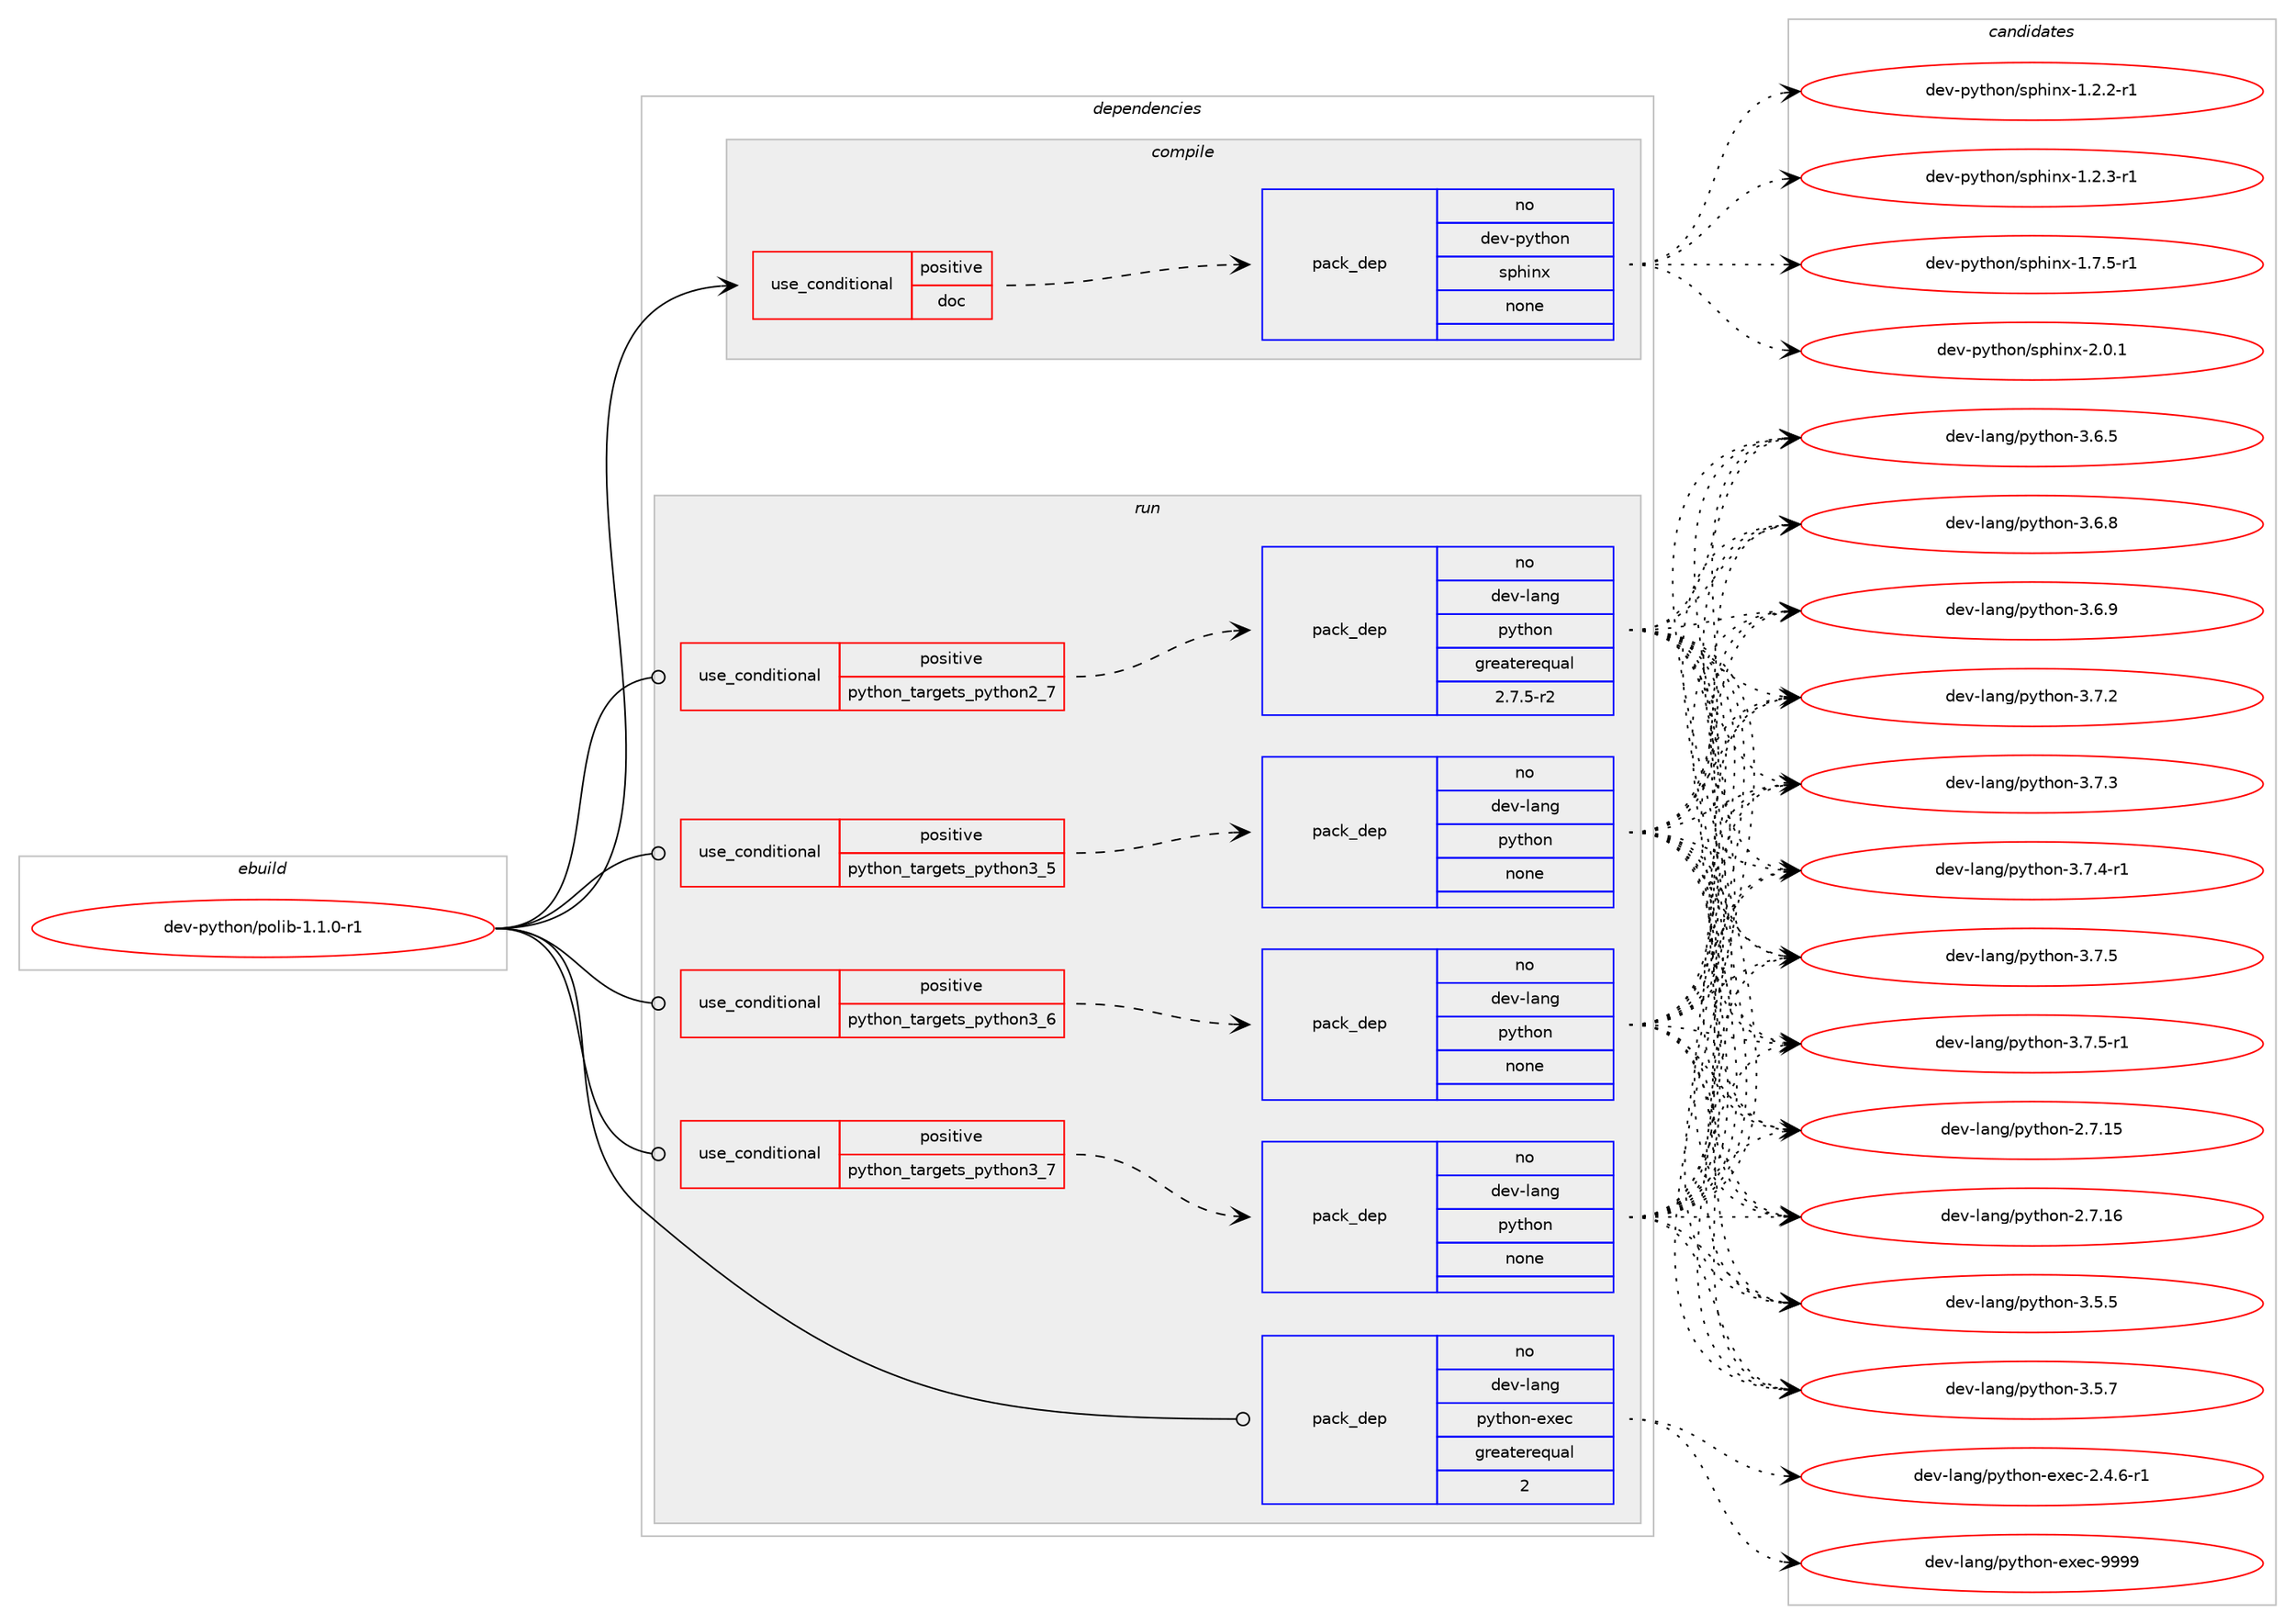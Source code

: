 digraph prolog {

# *************
# Graph options
# *************

newrank=true;
concentrate=true;
compound=true;
graph [rankdir=LR,fontname=Helvetica,fontsize=10,ranksep=1.5];#, ranksep=2.5, nodesep=0.2];
edge  [arrowhead=vee];
node  [fontname=Helvetica,fontsize=10];

# **********
# The ebuild
# **********

subgraph cluster_leftcol {
color=gray;
rank=same;
label=<<i>ebuild</i>>;
id [label="dev-python/polib-1.1.0-r1", color=red, width=4, href="../dev-python/polib-1.1.0-r1.svg"];
}

# ****************
# The dependencies
# ****************

subgraph cluster_midcol {
color=gray;
label=<<i>dependencies</i>>;
subgraph cluster_compile {
fillcolor="#eeeeee";
style=filled;
label=<<i>compile</i>>;
subgraph cond144785 {
dependency622682 [label=<<TABLE BORDER="0" CELLBORDER="1" CELLSPACING="0" CELLPADDING="4"><TR><TD ROWSPAN="3" CELLPADDING="10">use_conditional</TD></TR><TR><TD>positive</TD></TR><TR><TD>doc</TD></TR></TABLE>>, shape=none, color=red];
subgraph pack466057 {
dependency622683 [label=<<TABLE BORDER="0" CELLBORDER="1" CELLSPACING="0" CELLPADDING="4" WIDTH="220"><TR><TD ROWSPAN="6" CELLPADDING="30">pack_dep</TD></TR><TR><TD WIDTH="110">no</TD></TR><TR><TD>dev-python</TD></TR><TR><TD>sphinx</TD></TR><TR><TD>none</TD></TR><TR><TD></TD></TR></TABLE>>, shape=none, color=blue];
}
dependency622682:e -> dependency622683:w [weight=20,style="dashed",arrowhead="vee"];
}
id:e -> dependency622682:w [weight=20,style="solid",arrowhead="vee"];
}
subgraph cluster_compileandrun {
fillcolor="#eeeeee";
style=filled;
label=<<i>compile and run</i>>;
}
subgraph cluster_run {
fillcolor="#eeeeee";
style=filled;
label=<<i>run</i>>;
subgraph cond144786 {
dependency622684 [label=<<TABLE BORDER="0" CELLBORDER="1" CELLSPACING="0" CELLPADDING="4"><TR><TD ROWSPAN="3" CELLPADDING="10">use_conditional</TD></TR><TR><TD>positive</TD></TR><TR><TD>python_targets_python2_7</TD></TR></TABLE>>, shape=none, color=red];
subgraph pack466058 {
dependency622685 [label=<<TABLE BORDER="0" CELLBORDER="1" CELLSPACING="0" CELLPADDING="4" WIDTH="220"><TR><TD ROWSPAN="6" CELLPADDING="30">pack_dep</TD></TR><TR><TD WIDTH="110">no</TD></TR><TR><TD>dev-lang</TD></TR><TR><TD>python</TD></TR><TR><TD>greaterequal</TD></TR><TR><TD>2.7.5-r2</TD></TR></TABLE>>, shape=none, color=blue];
}
dependency622684:e -> dependency622685:w [weight=20,style="dashed",arrowhead="vee"];
}
id:e -> dependency622684:w [weight=20,style="solid",arrowhead="odot"];
subgraph cond144787 {
dependency622686 [label=<<TABLE BORDER="0" CELLBORDER="1" CELLSPACING="0" CELLPADDING="4"><TR><TD ROWSPAN="3" CELLPADDING="10">use_conditional</TD></TR><TR><TD>positive</TD></TR><TR><TD>python_targets_python3_5</TD></TR></TABLE>>, shape=none, color=red];
subgraph pack466059 {
dependency622687 [label=<<TABLE BORDER="0" CELLBORDER="1" CELLSPACING="0" CELLPADDING="4" WIDTH="220"><TR><TD ROWSPAN="6" CELLPADDING="30">pack_dep</TD></TR><TR><TD WIDTH="110">no</TD></TR><TR><TD>dev-lang</TD></TR><TR><TD>python</TD></TR><TR><TD>none</TD></TR><TR><TD></TD></TR></TABLE>>, shape=none, color=blue];
}
dependency622686:e -> dependency622687:w [weight=20,style="dashed",arrowhead="vee"];
}
id:e -> dependency622686:w [weight=20,style="solid",arrowhead="odot"];
subgraph cond144788 {
dependency622688 [label=<<TABLE BORDER="0" CELLBORDER="1" CELLSPACING="0" CELLPADDING="4"><TR><TD ROWSPAN="3" CELLPADDING="10">use_conditional</TD></TR><TR><TD>positive</TD></TR><TR><TD>python_targets_python3_6</TD></TR></TABLE>>, shape=none, color=red];
subgraph pack466060 {
dependency622689 [label=<<TABLE BORDER="0" CELLBORDER="1" CELLSPACING="0" CELLPADDING="4" WIDTH="220"><TR><TD ROWSPAN="6" CELLPADDING="30">pack_dep</TD></TR><TR><TD WIDTH="110">no</TD></TR><TR><TD>dev-lang</TD></TR><TR><TD>python</TD></TR><TR><TD>none</TD></TR><TR><TD></TD></TR></TABLE>>, shape=none, color=blue];
}
dependency622688:e -> dependency622689:w [weight=20,style="dashed",arrowhead="vee"];
}
id:e -> dependency622688:w [weight=20,style="solid",arrowhead="odot"];
subgraph cond144789 {
dependency622690 [label=<<TABLE BORDER="0" CELLBORDER="1" CELLSPACING="0" CELLPADDING="4"><TR><TD ROWSPAN="3" CELLPADDING="10">use_conditional</TD></TR><TR><TD>positive</TD></TR><TR><TD>python_targets_python3_7</TD></TR></TABLE>>, shape=none, color=red];
subgraph pack466061 {
dependency622691 [label=<<TABLE BORDER="0" CELLBORDER="1" CELLSPACING="0" CELLPADDING="4" WIDTH="220"><TR><TD ROWSPAN="6" CELLPADDING="30">pack_dep</TD></TR><TR><TD WIDTH="110">no</TD></TR><TR><TD>dev-lang</TD></TR><TR><TD>python</TD></TR><TR><TD>none</TD></TR><TR><TD></TD></TR></TABLE>>, shape=none, color=blue];
}
dependency622690:e -> dependency622691:w [weight=20,style="dashed",arrowhead="vee"];
}
id:e -> dependency622690:w [weight=20,style="solid",arrowhead="odot"];
subgraph pack466062 {
dependency622692 [label=<<TABLE BORDER="0" CELLBORDER="1" CELLSPACING="0" CELLPADDING="4" WIDTH="220"><TR><TD ROWSPAN="6" CELLPADDING="30">pack_dep</TD></TR><TR><TD WIDTH="110">no</TD></TR><TR><TD>dev-lang</TD></TR><TR><TD>python-exec</TD></TR><TR><TD>greaterequal</TD></TR><TR><TD>2</TD></TR></TABLE>>, shape=none, color=blue];
}
id:e -> dependency622692:w [weight=20,style="solid",arrowhead="odot"];
}
}

# **************
# The candidates
# **************

subgraph cluster_choices {
rank=same;
color=gray;
label=<<i>candidates</i>>;

subgraph choice466057 {
color=black;
nodesep=1;
choice10010111845112121116104111110471151121041051101204549465046504511449 [label="dev-python/sphinx-1.2.2-r1", color=red, width=4,href="../dev-python/sphinx-1.2.2-r1.svg"];
choice10010111845112121116104111110471151121041051101204549465046514511449 [label="dev-python/sphinx-1.2.3-r1", color=red, width=4,href="../dev-python/sphinx-1.2.3-r1.svg"];
choice10010111845112121116104111110471151121041051101204549465546534511449 [label="dev-python/sphinx-1.7.5-r1", color=red, width=4,href="../dev-python/sphinx-1.7.5-r1.svg"];
choice1001011184511212111610411111047115112104105110120455046484649 [label="dev-python/sphinx-2.0.1", color=red, width=4,href="../dev-python/sphinx-2.0.1.svg"];
dependency622683:e -> choice10010111845112121116104111110471151121041051101204549465046504511449:w [style=dotted,weight="100"];
dependency622683:e -> choice10010111845112121116104111110471151121041051101204549465046514511449:w [style=dotted,weight="100"];
dependency622683:e -> choice10010111845112121116104111110471151121041051101204549465546534511449:w [style=dotted,weight="100"];
dependency622683:e -> choice1001011184511212111610411111047115112104105110120455046484649:w [style=dotted,weight="100"];
}
subgraph choice466058 {
color=black;
nodesep=1;
choice10010111845108971101034711212111610411111045504655464953 [label="dev-lang/python-2.7.15", color=red, width=4,href="../dev-lang/python-2.7.15.svg"];
choice10010111845108971101034711212111610411111045504655464954 [label="dev-lang/python-2.7.16", color=red, width=4,href="../dev-lang/python-2.7.16.svg"];
choice100101118451089711010347112121116104111110455146534653 [label="dev-lang/python-3.5.5", color=red, width=4,href="../dev-lang/python-3.5.5.svg"];
choice100101118451089711010347112121116104111110455146534655 [label="dev-lang/python-3.5.7", color=red, width=4,href="../dev-lang/python-3.5.7.svg"];
choice100101118451089711010347112121116104111110455146544653 [label="dev-lang/python-3.6.5", color=red, width=4,href="../dev-lang/python-3.6.5.svg"];
choice100101118451089711010347112121116104111110455146544656 [label="dev-lang/python-3.6.8", color=red, width=4,href="../dev-lang/python-3.6.8.svg"];
choice100101118451089711010347112121116104111110455146544657 [label="dev-lang/python-3.6.9", color=red, width=4,href="../dev-lang/python-3.6.9.svg"];
choice100101118451089711010347112121116104111110455146554650 [label="dev-lang/python-3.7.2", color=red, width=4,href="../dev-lang/python-3.7.2.svg"];
choice100101118451089711010347112121116104111110455146554651 [label="dev-lang/python-3.7.3", color=red, width=4,href="../dev-lang/python-3.7.3.svg"];
choice1001011184510897110103471121211161041111104551465546524511449 [label="dev-lang/python-3.7.4-r1", color=red, width=4,href="../dev-lang/python-3.7.4-r1.svg"];
choice100101118451089711010347112121116104111110455146554653 [label="dev-lang/python-3.7.5", color=red, width=4,href="../dev-lang/python-3.7.5.svg"];
choice1001011184510897110103471121211161041111104551465546534511449 [label="dev-lang/python-3.7.5-r1", color=red, width=4,href="../dev-lang/python-3.7.5-r1.svg"];
dependency622685:e -> choice10010111845108971101034711212111610411111045504655464953:w [style=dotted,weight="100"];
dependency622685:e -> choice10010111845108971101034711212111610411111045504655464954:w [style=dotted,weight="100"];
dependency622685:e -> choice100101118451089711010347112121116104111110455146534653:w [style=dotted,weight="100"];
dependency622685:e -> choice100101118451089711010347112121116104111110455146534655:w [style=dotted,weight="100"];
dependency622685:e -> choice100101118451089711010347112121116104111110455146544653:w [style=dotted,weight="100"];
dependency622685:e -> choice100101118451089711010347112121116104111110455146544656:w [style=dotted,weight="100"];
dependency622685:e -> choice100101118451089711010347112121116104111110455146544657:w [style=dotted,weight="100"];
dependency622685:e -> choice100101118451089711010347112121116104111110455146554650:w [style=dotted,weight="100"];
dependency622685:e -> choice100101118451089711010347112121116104111110455146554651:w [style=dotted,weight="100"];
dependency622685:e -> choice1001011184510897110103471121211161041111104551465546524511449:w [style=dotted,weight="100"];
dependency622685:e -> choice100101118451089711010347112121116104111110455146554653:w [style=dotted,weight="100"];
dependency622685:e -> choice1001011184510897110103471121211161041111104551465546534511449:w [style=dotted,weight="100"];
}
subgraph choice466059 {
color=black;
nodesep=1;
choice10010111845108971101034711212111610411111045504655464953 [label="dev-lang/python-2.7.15", color=red, width=4,href="../dev-lang/python-2.7.15.svg"];
choice10010111845108971101034711212111610411111045504655464954 [label="dev-lang/python-2.7.16", color=red, width=4,href="../dev-lang/python-2.7.16.svg"];
choice100101118451089711010347112121116104111110455146534653 [label="dev-lang/python-3.5.5", color=red, width=4,href="../dev-lang/python-3.5.5.svg"];
choice100101118451089711010347112121116104111110455146534655 [label="dev-lang/python-3.5.7", color=red, width=4,href="../dev-lang/python-3.5.7.svg"];
choice100101118451089711010347112121116104111110455146544653 [label="dev-lang/python-3.6.5", color=red, width=4,href="../dev-lang/python-3.6.5.svg"];
choice100101118451089711010347112121116104111110455146544656 [label="dev-lang/python-3.6.8", color=red, width=4,href="../dev-lang/python-3.6.8.svg"];
choice100101118451089711010347112121116104111110455146544657 [label="dev-lang/python-3.6.9", color=red, width=4,href="../dev-lang/python-3.6.9.svg"];
choice100101118451089711010347112121116104111110455146554650 [label="dev-lang/python-3.7.2", color=red, width=4,href="../dev-lang/python-3.7.2.svg"];
choice100101118451089711010347112121116104111110455146554651 [label="dev-lang/python-3.7.3", color=red, width=4,href="../dev-lang/python-3.7.3.svg"];
choice1001011184510897110103471121211161041111104551465546524511449 [label="dev-lang/python-3.7.4-r1", color=red, width=4,href="../dev-lang/python-3.7.4-r1.svg"];
choice100101118451089711010347112121116104111110455146554653 [label="dev-lang/python-3.7.5", color=red, width=4,href="../dev-lang/python-3.7.5.svg"];
choice1001011184510897110103471121211161041111104551465546534511449 [label="dev-lang/python-3.7.5-r1", color=red, width=4,href="../dev-lang/python-3.7.5-r1.svg"];
dependency622687:e -> choice10010111845108971101034711212111610411111045504655464953:w [style=dotted,weight="100"];
dependency622687:e -> choice10010111845108971101034711212111610411111045504655464954:w [style=dotted,weight="100"];
dependency622687:e -> choice100101118451089711010347112121116104111110455146534653:w [style=dotted,weight="100"];
dependency622687:e -> choice100101118451089711010347112121116104111110455146534655:w [style=dotted,weight="100"];
dependency622687:e -> choice100101118451089711010347112121116104111110455146544653:w [style=dotted,weight="100"];
dependency622687:e -> choice100101118451089711010347112121116104111110455146544656:w [style=dotted,weight="100"];
dependency622687:e -> choice100101118451089711010347112121116104111110455146544657:w [style=dotted,weight="100"];
dependency622687:e -> choice100101118451089711010347112121116104111110455146554650:w [style=dotted,weight="100"];
dependency622687:e -> choice100101118451089711010347112121116104111110455146554651:w [style=dotted,weight="100"];
dependency622687:e -> choice1001011184510897110103471121211161041111104551465546524511449:w [style=dotted,weight="100"];
dependency622687:e -> choice100101118451089711010347112121116104111110455146554653:w [style=dotted,weight="100"];
dependency622687:e -> choice1001011184510897110103471121211161041111104551465546534511449:w [style=dotted,weight="100"];
}
subgraph choice466060 {
color=black;
nodesep=1;
choice10010111845108971101034711212111610411111045504655464953 [label="dev-lang/python-2.7.15", color=red, width=4,href="../dev-lang/python-2.7.15.svg"];
choice10010111845108971101034711212111610411111045504655464954 [label="dev-lang/python-2.7.16", color=red, width=4,href="../dev-lang/python-2.7.16.svg"];
choice100101118451089711010347112121116104111110455146534653 [label="dev-lang/python-3.5.5", color=red, width=4,href="../dev-lang/python-3.5.5.svg"];
choice100101118451089711010347112121116104111110455146534655 [label="dev-lang/python-3.5.7", color=red, width=4,href="../dev-lang/python-3.5.7.svg"];
choice100101118451089711010347112121116104111110455146544653 [label="dev-lang/python-3.6.5", color=red, width=4,href="../dev-lang/python-3.6.5.svg"];
choice100101118451089711010347112121116104111110455146544656 [label="dev-lang/python-3.6.8", color=red, width=4,href="../dev-lang/python-3.6.8.svg"];
choice100101118451089711010347112121116104111110455146544657 [label="dev-lang/python-3.6.9", color=red, width=4,href="../dev-lang/python-3.6.9.svg"];
choice100101118451089711010347112121116104111110455146554650 [label="dev-lang/python-3.7.2", color=red, width=4,href="../dev-lang/python-3.7.2.svg"];
choice100101118451089711010347112121116104111110455146554651 [label="dev-lang/python-3.7.3", color=red, width=4,href="../dev-lang/python-3.7.3.svg"];
choice1001011184510897110103471121211161041111104551465546524511449 [label="dev-lang/python-3.7.4-r1", color=red, width=4,href="../dev-lang/python-3.7.4-r1.svg"];
choice100101118451089711010347112121116104111110455146554653 [label="dev-lang/python-3.7.5", color=red, width=4,href="../dev-lang/python-3.7.5.svg"];
choice1001011184510897110103471121211161041111104551465546534511449 [label="dev-lang/python-3.7.5-r1", color=red, width=4,href="../dev-lang/python-3.7.5-r1.svg"];
dependency622689:e -> choice10010111845108971101034711212111610411111045504655464953:w [style=dotted,weight="100"];
dependency622689:e -> choice10010111845108971101034711212111610411111045504655464954:w [style=dotted,weight="100"];
dependency622689:e -> choice100101118451089711010347112121116104111110455146534653:w [style=dotted,weight="100"];
dependency622689:e -> choice100101118451089711010347112121116104111110455146534655:w [style=dotted,weight="100"];
dependency622689:e -> choice100101118451089711010347112121116104111110455146544653:w [style=dotted,weight="100"];
dependency622689:e -> choice100101118451089711010347112121116104111110455146544656:w [style=dotted,weight="100"];
dependency622689:e -> choice100101118451089711010347112121116104111110455146544657:w [style=dotted,weight="100"];
dependency622689:e -> choice100101118451089711010347112121116104111110455146554650:w [style=dotted,weight="100"];
dependency622689:e -> choice100101118451089711010347112121116104111110455146554651:w [style=dotted,weight="100"];
dependency622689:e -> choice1001011184510897110103471121211161041111104551465546524511449:w [style=dotted,weight="100"];
dependency622689:e -> choice100101118451089711010347112121116104111110455146554653:w [style=dotted,weight="100"];
dependency622689:e -> choice1001011184510897110103471121211161041111104551465546534511449:w [style=dotted,weight="100"];
}
subgraph choice466061 {
color=black;
nodesep=1;
choice10010111845108971101034711212111610411111045504655464953 [label="dev-lang/python-2.7.15", color=red, width=4,href="../dev-lang/python-2.7.15.svg"];
choice10010111845108971101034711212111610411111045504655464954 [label="dev-lang/python-2.7.16", color=red, width=4,href="../dev-lang/python-2.7.16.svg"];
choice100101118451089711010347112121116104111110455146534653 [label="dev-lang/python-3.5.5", color=red, width=4,href="../dev-lang/python-3.5.5.svg"];
choice100101118451089711010347112121116104111110455146534655 [label="dev-lang/python-3.5.7", color=red, width=4,href="../dev-lang/python-3.5.7.svg"];
choice100101118451089711010347112121116104111110455146544653 [label="dev-lang/python-3.6.5", color=red, width=4,href="../dev-lang/python-3.6.5.svg"];
choice100101118451089711010347112121116104111110455146544656 [label="dev-lang/python-3.6.8", color=red, width=4,href="../dev-lang/python-3.6.8.svg"];
choice100101118451089711010347112121116104111110455146544657 [label="dev-lang/python-3.6.9", color=red, width=4,href="../dev-lang/python-3.6.9.svg"];
choice100101118451089711010347112121116104111110455146554650 [label="dev-lang/python-3.7.2", color=red, width=4,href="../dev-lang/python-3.7.2.svg"];
choice100101118451089711010347112121116104111110455146554651 [label="dev-lang/python-3.7.3", color=red, width=4,href="../dev-lang/python-3.7.3.svg"];
choice1001011184510897110103471121211161041111104551465546524511449 [label="dev-lang/python-3.7.4-r1", color=red, width=4,href="../dev-lang/python-3.7.4-r1.svg"];
choice100101118451089711010347112121116104111110455146554653 [label="dev-lang/python-3.7.5", color=red, width=4,href="../dev-lang/python-3.7.5.svg"];
choice1001011184510897110103471121211161041111104551465546534511449 [label="dev-lang/python-3.7.5-r1", color=red, width=4,href="../dev-lang/python-3.7.5-r1.svg"];
dependency622691:e -> choice10010111845108971101034711212111610411111045504655464953:w [style=dotted,weight="100"];
dependency622691:e -> choice10010111845108971101034711212111610411111045504655464954:w [style=dotted,weight="100"];
dependency622691:e -> choice100101118451089711010347112121116104111110455146534653:w [style=dotted,weight="100"];
dependency622691:e -> choice100101118451089711010347112121116104111110455146534655:w [style=dotted,weight="100"];
dependency622691:e -> choice100101118451089711010347112121116104111110455146544653:w [style=dotted,weight="100"];
dependency622691:e -> choice100101118451089711010347112121116104111110455146544656:w [style=dotted,weight="100"];
dependency622691:e -> choice100101118451089711010347112121116104111110455146544657:w [style=dotted,weight="100"];
dependency622691:e -> choice100101118451089711010347112121116104111110455146554650:w [style=dotted,weight="100"];
dependency622691:e -> choice100101118451089711010347112121116104111110455146554651:w [style=dotted,weight="100"];
dependency622691:e -> choice1001011184510897110103471121211161041111104551465546524511449:w [style=dotted,weight="100"];
dependency622691:e -> choice100101118451089711010347112121116104111110455146554653:w [style=dotted,weight="100"];
dependency622691:e -> choice1001011184510897110103471121211161041111104551465546534511449:w [style=dotted,weight="100"];
}
subgraph choice466062 {
color=black;
nodesep=1;
choice10010111845108971101034711212111610411111045101120101994550465246544511449 [label="dev-lang/python-exec-2.4.6-r1", color=red, width=4,href="../dev-lang/python-exec-2.4.6-r1.svg"];
choice10010111845108971101034711212111610411111045101120101994557575757 [label="dev-lang/python-exec-9999", color=red, width=4,href="../dev-lang/python-exec-9999.svg"];
dependency622692:e -> choice10010111845108971101034711212111610411111045101120101994550465246544511449:w [style=dotted,weight="100"];
dependency622692:e -> choice10010111845108971101034711212111610411111045101120101994557575757:w [style=dotted,weight="100"];
}
}

}
